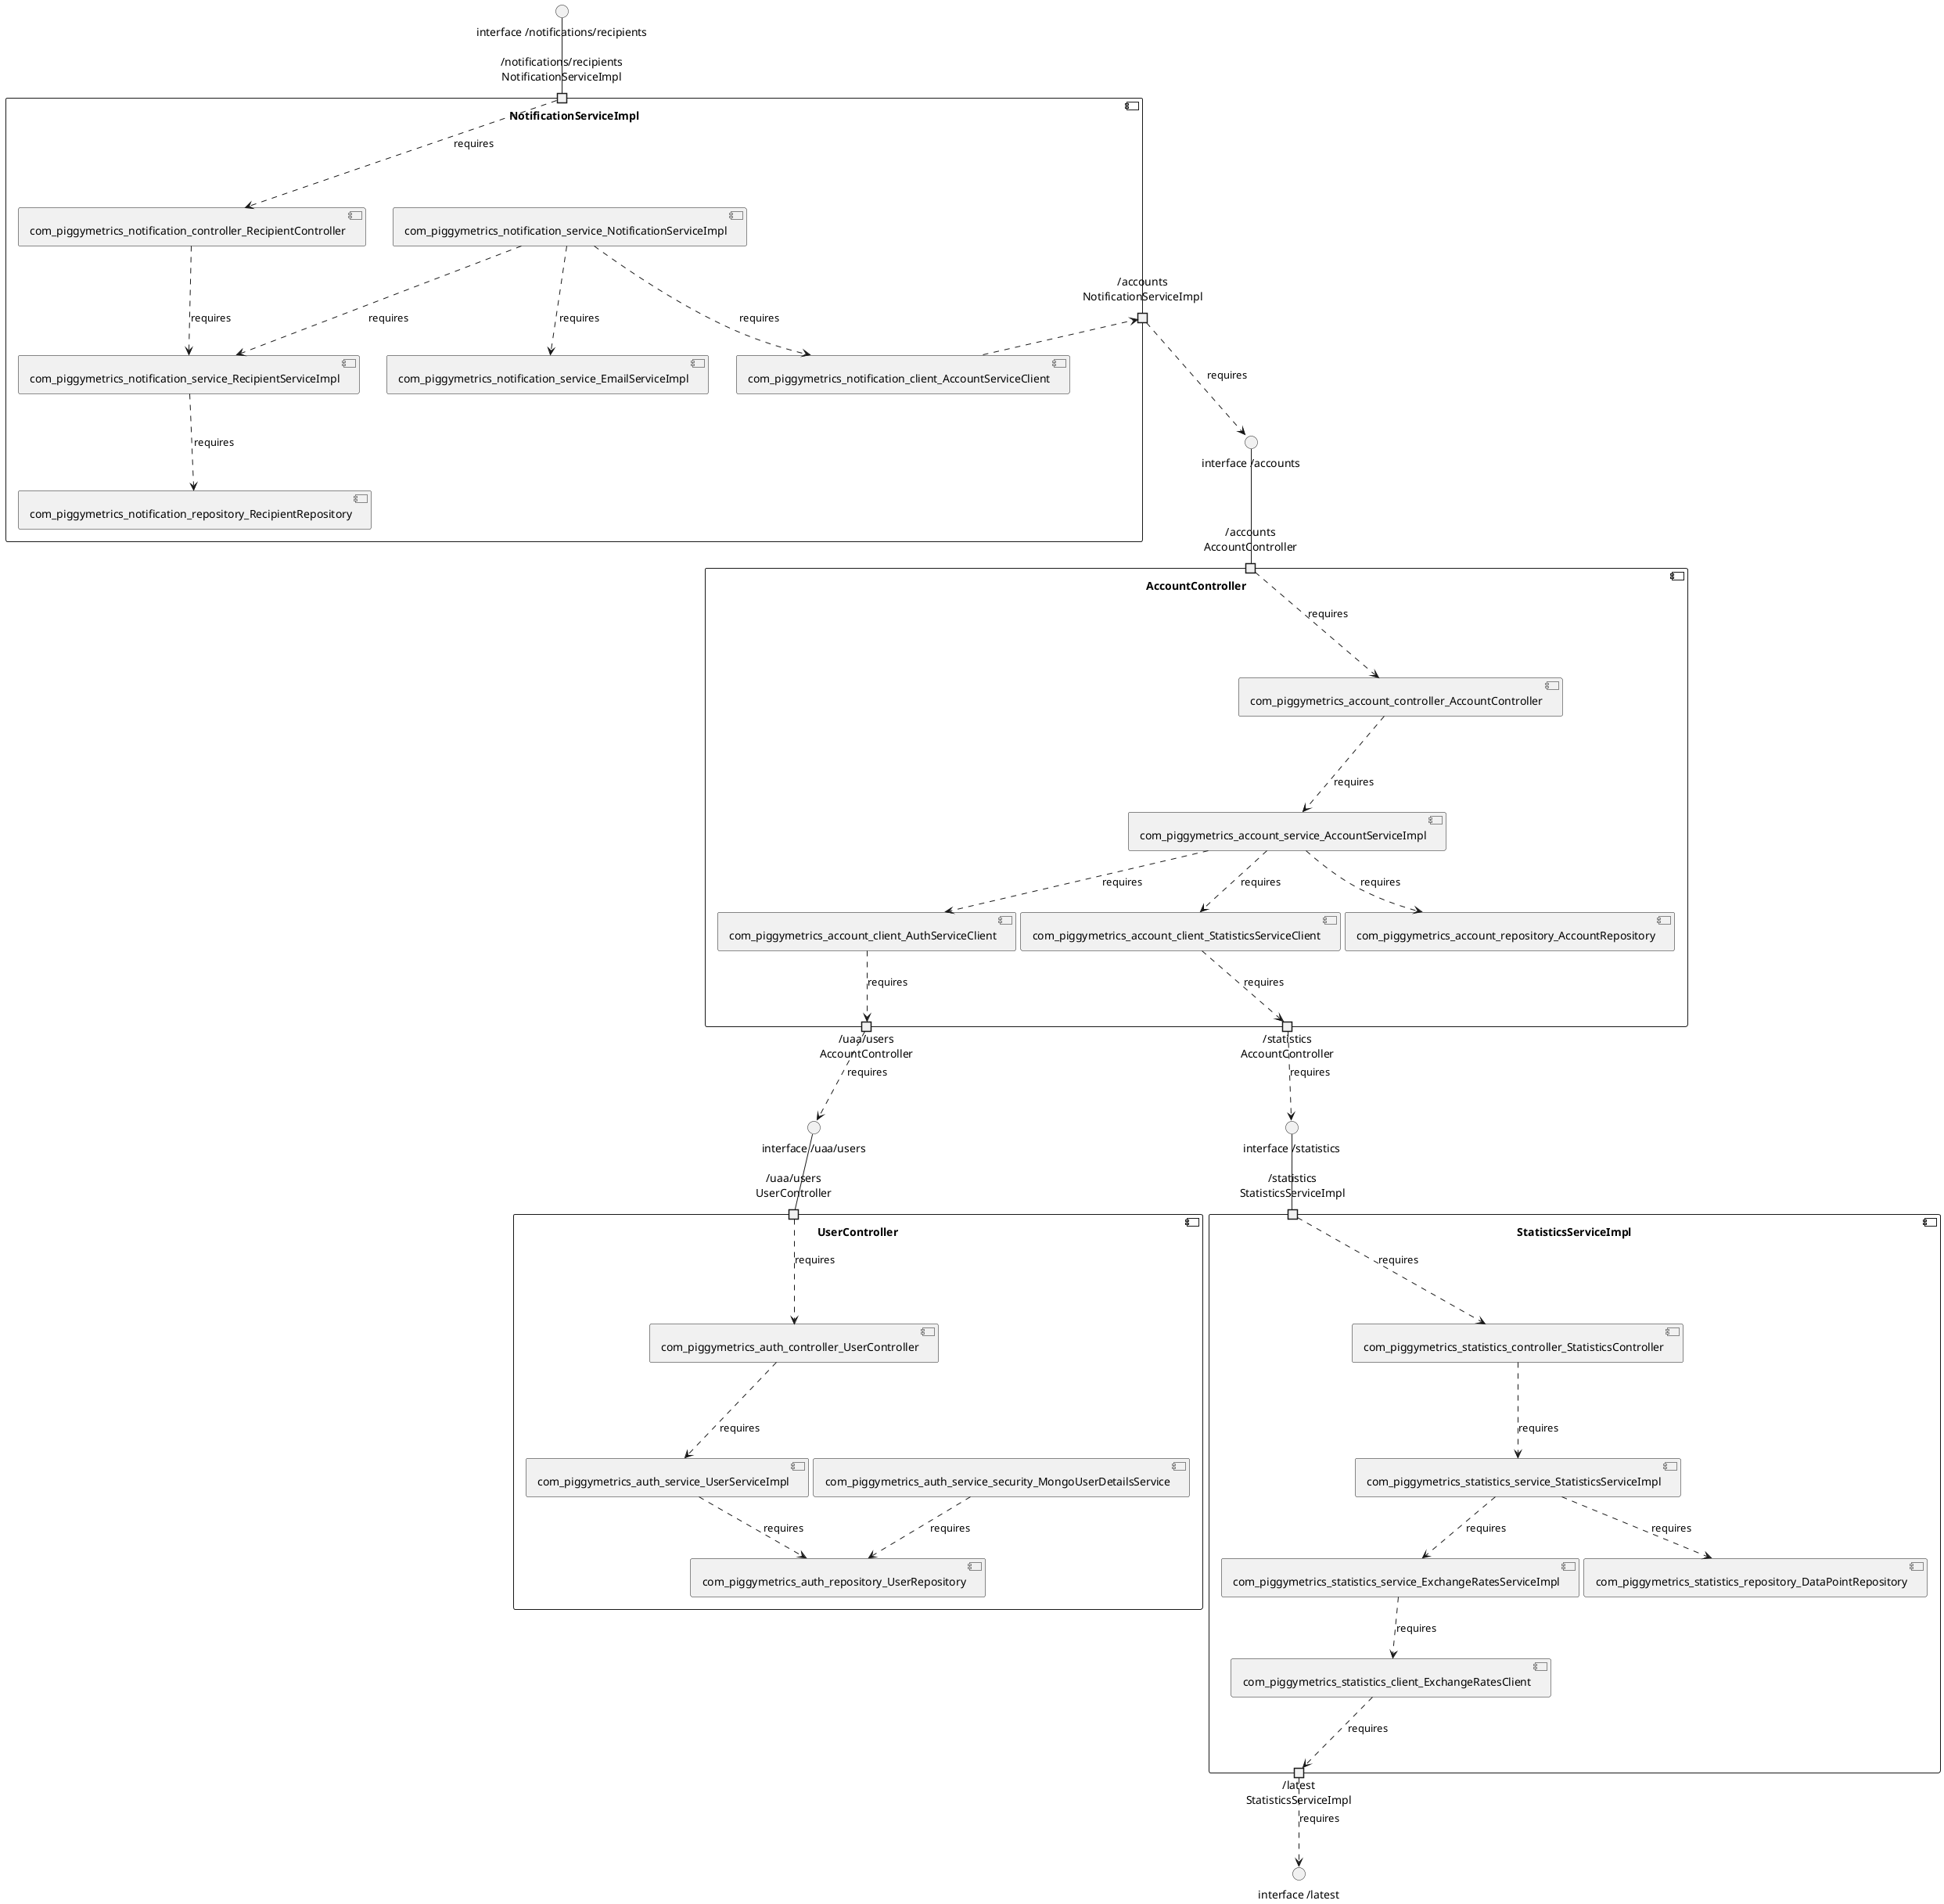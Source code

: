@startuml
skinparam fixCircleLabelOverlapping true
component "AccountController\n\n\n\n\n\n" {
[com_piggymetrics_account_repository_AccountRepository]
[com_piggymetrics_account_controller_AccountController]
[com_piggymetrics_account_service_AccountServiceImpl]
[com_piggymetrics_account_client_StatisticsServiceClient]
[com_piggymetrics_account_client_AuthServiceClient]
portin "/accounts\nAccountController"
portout "/uaa/users\nAccountController"
portout "/statistics\nAccountController"
[com_piggymetrics_account_service_AccountServiceImpl]..>[com_piggymetrics_account_client_StatisticsServiceClient] : requires
[com_piggymetrics_account_service_AccountServiceImpl]..>[com_piggymetrics_account_client_AuthServiceClient] : requires
[com_piggymetrics_account_service_AccountServiceImpl]..>[com_piggymetrics_account_repository_AccountRepository] : requires
[com_piggymetrics_account_controller_AccountController]..>[com_piggymetrics_account_service_AccountServiceImpl] : requires
"/accounts\nAccountController"..>[com_piggymetrics_account_controller_AccountController] : requires
[com_piggymetrics_account_client_AuthServiceClient]..>"/uaa/users\nAccountController" : requires
[com_piggymetrics_account_client_StatisticsServiceClient]..>"/statistics\nAccountController" : requires
}
"interface /accounts"--"/accounts\nAccountController"
"/uaa/users\nAccountController"..>"interface /uaa/users" : requires
"/statistics\nAccountController"..>"interface /statistics" : requires
component "NotificationServiceImpl\n\n\n\n\n\n" {
[com_piggymetrics_notification_service_EmailServiceImpl]
[com_piggymetrics_notification_repository_RecipientRepository]
[com_piggymetrics_notification_service_RecipientServiceImpl]
[com_piggymetrics_notification_controller_RecipientController]
[com_piggymetrics_notification_client_AccountServiceClient]
[com_piggymetrics_notification_service_NotificationServiceImpl]
portin "/notifications/recipients\nNotificationServiceImpl"
portout "/accounts\nNotificationServiceImpl"
[com_piggymetrics_notification_service_NotificationServiceImpl]..>[com_piggymetrics_notification_client_AccountServiceClient] : requires
[com_piggymetrics_notification_service_NotificationServiceImpl]..>[com_piggymetrics_notification_service_EmailServiceImpl] : requires
[com_piggymetrics_notification_service_RecipientServiceImpl]..>[com_piggymetrics_notification_repository_RecipientRepository] : requires
[com_piggymetrics_notification_controller_RecipientController]..>[com_piggymetrics_notification_service_RecipientServiceImpl] : requires
[com_piggymetrics_notification_service_NotificationServiceImpl]..>[com_piggymetrics_notification_service_RecipientServiceImpl] : requires
"/notifications/recipients\nNotificationServiceImpl"..>[com_piggymetrics_notification_controller_RecipientController] : requires
[com_piggymetrics_notification_client_AccountServiceClient]..>"/accounts\nNotificationServiceImpl" : requires
}
"interface /notifications/recipients"--"/notifications/recipients\nNotificationServiceImpl"
"/accounts\nNotificationServiceImpl"..>"interface /accounts" : requires
component "StatisticsServiceImpl\n\n\n\n\n\n" {
[com_piggymetrics_statistics_client_ExchangeRatesClient]
[com_piggymetrics_statistics_repository_DataPointRepository]
[com_piggymetrics_statistics_service_ExchangeRatesServiceImpl]
[com_piggymetrics_statistics_service_StatisticsServiceImpl]
[com_piggymetrics_statistics_controller_StatisticsController]
portin "/statistics\nStatisticsServiceImpl"
portout "/latest\nStatisticsServiceImpl"
[com_piggymetrics_statistics_service_StatisticsServiceImpl]..>[com_piggymetrics_statistics_repository_DataPointRepository] : requires
[com_piggymetrics_statistics_service_StatisticsServiceImpl]..>[com_piggymetrics_statistics_service_ExchangeRatesServiceImpl] : requires
[com_piggymetrics_statistics_service_ExchangeRatesServiceImpl]..>[com_piggymetrics_statistics_client_ExchangeRatesClient] : requires
[com_piggymetrics_statistics_controller_StatisticsController]..>[com_piggymetrics_statistics_service_StatisticsServiceImpl] : requires
"/statistics\nStatisticsServiceImpl"..>[com_piggymetrics_statistics_controller_StatisticsController] : requires
[com_piggymetrics_statistics_client_ExchangeRatesClient]..>"/latest\nStatisticsServiceImpl" : requires
}
"interface /statistics"--"/statistics\nStatisticsServiceImpl"
"/latest\nStatisticsServiceImpl"..>"interface /latest" : requires
component "UserController\n\n\n\n\n\n" {
[com_piggymetrics_auth_repository_UserRepository]
[com_piggymetrics_auth_service_UserServiceImpl]
[com_piggymetrics_auth_controller_UserController]
[com_piggymetrics_auth_service_security_MongoUserDetailsService]
portin "/uaa/users\nUserController"
[com_piggymetrics_auth_controller_UserController]..>[com_piggymetrics_auth_service_UserServiceImpl] : requires
[com_piggymetrics_auth_service_UserServiceImpl]..>[com_piggymetrics_auth_repository_UserRepository] : requires
[com_piggymetrics_auth_service_security_MongoUserDetailsService]..>[com_piggymetrics_auth_repository_UserRepository] : requires
"/uaa/users\nUserController"..>[com_piggymetrics_auth_controller_UserController] : requires
}
"interface /uaa/users"--"/uaa/users\nUserController"

@enduml
